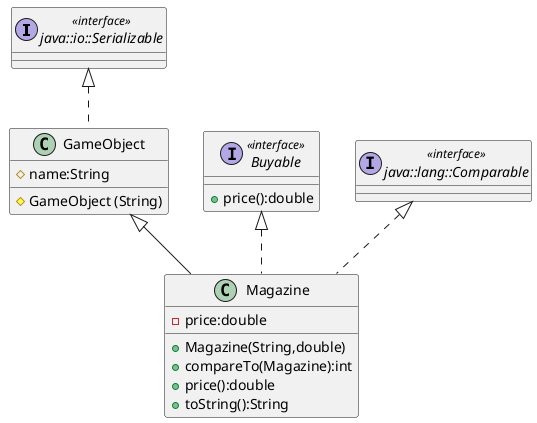 @startuml

interface java::io::Serializable << interface >>
class GameObject{
#name:String
#GameObject (String)
}
interface Buyable <<interface>> {

+price():double
}

interface java::lang::Comparable <<interface>>
class Magazine{
-price:double
+Magazine(String,double)
+compareTo(Magazine):int
+price():double
+toString():String
}

java::io::Serializable   <|..GameObject
java::lang::Comparable <|.. Magazine
Buyable <|.. Magazine
GameObject <|-- Magazine

@enduml